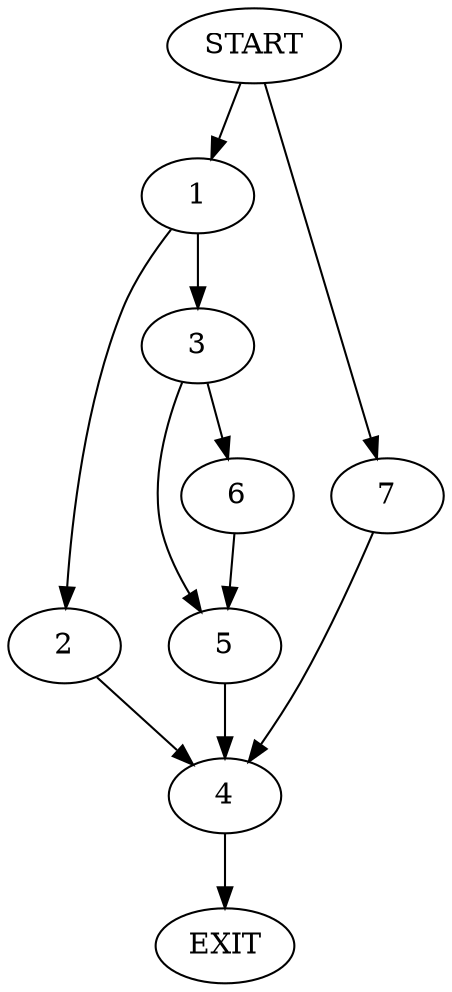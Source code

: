 digraph {
0 [label="START"]
8 [label="EXIT"]
0 -> 1
1 -> 2
1 -> 3
2 -> 4
3 -> 5
3 -> 6
4 -> 8
6 -> 5
5 -> 4
0 -> 7
7 -> 4
}
